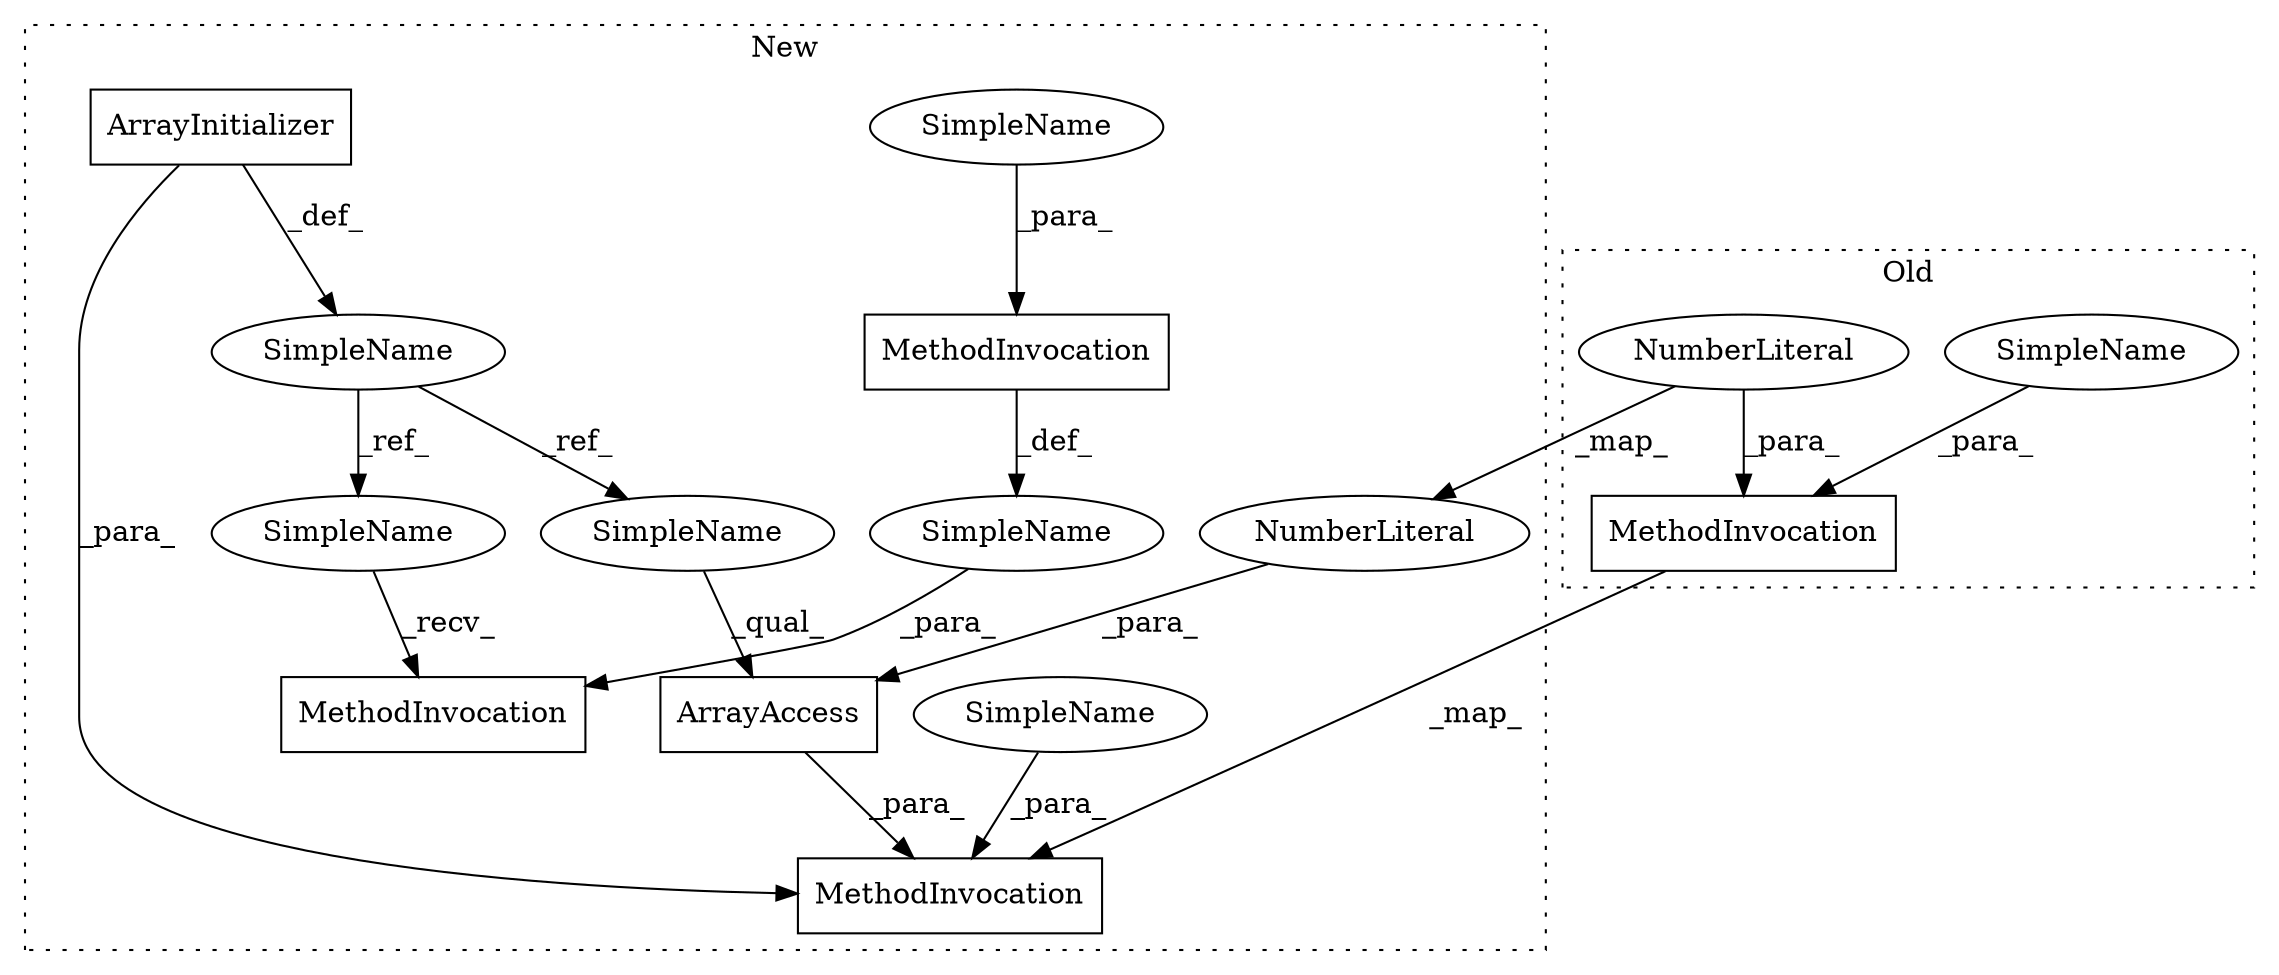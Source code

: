 digraph G {
subgraph cluster0 {
5 [label="MethodInvocation" a="32" s="9041,9060" l="13,1" shape="box"];
7 [label="NumberLiteral" a="34" s="9054" l="1" shape="ellipse"];
14 [label="SimpleName" a="42" s="9056" l="4" shape="ellipse"];
label = "Old";
style="dotted";
}
subgraph cluster1 {
1 [label="ArrayAccess" a="2" s="9624,9648" l="23,1" shape="box"];
2 [label="ArrayInitializer" a="4" s="8331" l="2" shape="box"];
3 [label="MethodInvocation" a="32" s="9611,9664" l="13,1" shape="box"];
4 [label="MethodInvocation" a="32" s="8936,8963" l="7,1" shape="box"];
6 [label="MethodInvocation" a="32" s="8943,8962" l="15,1" shape="box"];
8 [label="NumberLiteral" a="34" s="9647" l="1" shape="ellipse"];
9 [label="SimpleName" a="42" s="9650" l="14" shape="ellipse"];
10 [label="SimpleName" a="42" s="8299" l="22" shape="ellipse"];
11 [label="SimpleName" a="42" s="8913" l="22" shape="ellipse"];
12 [label="SimpleName" a="42" s="" l="" shape="ellipse"];
13 [label="SimpleName" a="42" s="8958" l="4" shape="ellipse"];
15 [label="SimpleName" a="42" s="9624" l="22" shape="ellipse"];
label = "New";
style="dotted";
}
1 -> 3 [label="_para_"];
2 -> 10 [label="_def_"];
2 -> 3 [label="_para_"];
5 -> 3 [label="_map_"];
6 -> 12 [label="_def_"];
7 -> 5 [label="_para_"];
7 -> 8 [label="_map_"];
8 -> 1 [label="_para_"];
9 -> 3 [label="_para_"];
10 -> 15 [label="_ref_"];
10 -> 11 [label="_ref_"];
11 -> 4 [label="_recv_"];
12 -> 4 [label="_para_"];
13 -> 6 [label="_para_"];
14 -> 5 [label="_para_"];
15 -> 1 [label="_qual_"];
}